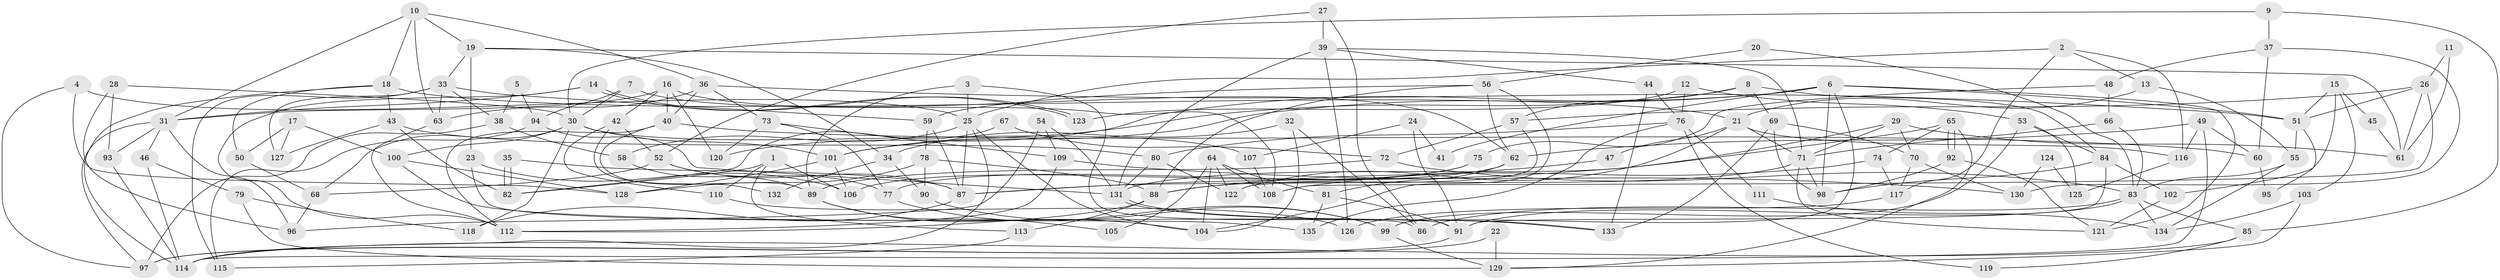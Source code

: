 // coarse degree distribution, {4: 0.23880597014925373, 5: 0.208955223880597, 2: 0.11940298507462686, 3: 0.14925373134328357, 6: 0.029850746268656716, 9: 0.05970149253731343, 12: 0.014925373134328358, 7: 0.05970149253731343, 8: 0.07462686567164178, 11: 0.029850746268656716, 10: 0.014925373134328358}
// Generated by graph-tools (version 1.1) at 2025/54/03/04/25 21:54:22]
// undirected, 135 vertices, 270 edges
graph export_dot {
graph [start="1"]
  node [color=gray90,style=filled];
  1;
  2;
  3;
  4;
  5;
  6;
  7;
  8;
  9;
  10;
  11;
  12;
  13;
  14;
  15;
  16;
  17;
  18;
  19;
  20;
  21;
  22;
  23;
  24;
  25;
  26;
  27;
  28;
  29;
  30;
  31;
  32;
  33;
  34;
  35;
  36;
  37;
  38;
  39;
  40;
  41;
  42;
  43;
  44;
  45;
  46;
  47;
  48;
  49;
  50;
  51;
  52;
  53;
  54;
  55;
  56;
  57;
  58;
  59;
  60;
  61;
  62;
  63;
  64;
  65;
  66;
  67;
  68;
  69;
  70;
  71;
  72;
  73;
  74;
  75;
  76;
  77;
  78;
  79;
  80;
  81;
  82;
  83;
  84;
  85;
  86;
  87;
  88;
  89;
  90;
  91;
  92;
  93;
  94;
  95;
  96;
  97;
  98;
  99;
  100;
  101;
  102;
  103;
  104;
  105;
  106;
  107;
  108;
  109;
  110;
  111;
  112;
  113;
  114;
  115;
  116;
  117;
  118;
  119;
  120;
  121;
  122;
  123;
  124;
  125;
  126;
  127;
  128;
  129;
  130;
  131;
  132;
  133;
  134;
  135;
  1 -- 110;
  1 -- 113;
  1 -- 82;
  1 -- 106;
  2 -- 117;
  2 -- 116;
  2 -- 13;
  2 -- 25;
  3 -- 89;
  3 -- 25;
  3 -- 86;
  4 -- 97;
  4 -- 25;
  4 -- 128;
  5 -- 38;
  5 -- 94;
  6 -- 121;
  6 -- 98;
  6 -- 41;
  6 -- 51;
  6 -- 99;
  6 -- 101;
  6 -- 120;
  7 -- 30;
  7 -- 108;
  7 -- 94;
  8 -- 57;
  8 -- 69;
  8 -- 84;
  8 -- 101;
  9 -- 85;
  9 -- 30;
  9 -- 37;
  10 -- 36;
  10 -- 31;
  10 -- 18;
  10 -- 19;
  10 -- 63;
  11 -- 61;
  11 -- 26;
  12 -- 53;
  12 -- 76;
  12 -- 123;
  13 -- 55;
  13 -- 21;
  14 -- 123;
  14 -- 123;
  14 -- 112;
  14 -- 31;
  15 -- 102;
  15 -- 103;
  15 -- 45;
  15 -- 51;
  16 -- 31;
  16 -- 62;
  16 -- 40;
  16 -- 42;
  16 -- 120;
  17 -- 100;
  17 -- 127;
  17 -- 50;
  18 -- 50;
  18 -- 21;
  18 -- 43;
  18 -- 114;
  19 -- 34;
  19 -- 23;
  19 -- 33;
  19 -- 61;
  20 -- 56;
  20 -- 83;
  21 -- 47;
  21 -- 71;
  21 -- 116;
  21 -- 122;
  22 -- 129;
  22 -- 97;
  23 -- 106;
  23 -- 91;
  24 -- 107;
  24 -- 91;
  24 -- 41;
  25 -- 114;
  25 -- 58;
  25 -- 87;
  25 -- 104;
  26 -- 57;
  26 -- 51;
  26 -- 61;
  26 -- 108;
  27 -- 52;
  27 -- 39;
  27 -- 86;
  28 -- 30;
  28 -- 93;
  28 -- 96;
  29 -- 61;
  29 -- 71;
  29 -- 70;
  29 -- 131;
  30 -- 68;
  30 -- 101;
  30 -- 100;
  30 -- 107;
  30 -- 118;
  31 -- 96;
  31 -- 46;
  31 -- 93;
  31 -- 97;
  32 -- 86;
  32 -- 104;
  32 -- 34;
  33 -- 63;
  33 -- 38;
  33 -- 59;
  33 -- 115;
  33 -- 127;
  34 -- 90;
  34 -- 132;
  35 -- 87;
  35 -- 82;
  35 -- 82;
  36 -- 51;
  36 -- 40;
  36 -- 63;
  36 -- 73;
  37 -- 130;
  37 -- 48;
  37 -- 60;
  38 -- 58;
  38 -- 97;
  39 -- 131;
  39 -- 71;
  39 -- 44;
  39 -- 126;
  40 -- 112;
  40 -- 60;
  40 -- 89;
  42 -- 52;
  42 -- 110;
  42 -- 132;
  43 -- 82;
  43 -- 80;
  43 -- 127;
  44 -- 76;
  44 -- 133;
  45 -- 61;
  46 -- 79;
  46 -- 114;
  47 -- 88;
  48 -- 66;
  48 -- 75;
  49 -- 60;
  49 -- 114;
  49 -- 62;
  49 -- 116;
  50 -- 68;
  51 -- 55;
  51 -- 95;
  52 -- 77;
  52 -- 87;
  52 -- 68;
  53 -- 99;
  53 -- 84;
  53 -- 125;
  54 -- 131;
  54 -- 109;
  54 -- 96;
  55 -- 83;
  55 -- 134;
  56 -- 62;
  56 -- 59;
  56 -- 88;
  56 -- 104;
  57 -- 122;
  57 -- 72;
  58 -- 89;
  59 -- 87;
  59 -- 78;
  60 -- 95;
  62 -- 81;
  62 -- 77;
  63 -- 112;
  64 -- 104;
  64 -- 122;
  64 -- 81;
  64 -- 105;
  64 -- 108;
  65 -- 87;
  65 -- 92;
  65 -- 92;
  65 -- 74;
  65 -- 129;
  66 -- 83;
  66 -- 71;
  67 -- 82;
  67 -- 72;
  68 -- 96;
  69 -- 133;
  69 -- 98;
  69 -- 70;
  70 -- 117;
  70 -- 130;
  71 -- 88;
  71 -- 98;
  71 -- 121;
  72 -- 83;
  72 -- 89;
  73 -- 120;
  73 -- 77;
  73 -- 109;
  74 -- 108;
  74 -- 117;
  75 -- 106;
  75 -- 87;
  76 -- 80;
  76 -- 135;
  76 -- 111;
  76 -- 119;
  77 -- 99;
  78 -- 128;
  78 -- 88;
  78 -- 90;
  79 -- 118;
  79 -- 129;
  80 -- 131;
  80 -- 122;
  81 -- 91;
  81 -- 135;
  83 -- 91;
  83 -- 86;
  83 -- 85;
  83 -- 134;
  84 -- 91;
  84 -- 98;
  84 -- 102;
  85 -- 114;
  85 -- 119;
  87 -- 118;
  88 -- 112;
  88 -- 113;
  89 -- 104;
  89 -- 105;
  90 -- 99;
  91 -- 97;
  92 -- 98;
  92 -- 121;
  93 -- 114;
  94 -- 131;
  94 -- 115;
  99 -- 129;
  100 -- 128;
  100 -- 135;
  101 -- 106;
  101 -- 128;
  102 -- 121;
  103 -- 134;
  103 -- 129;
  107 -- 108;
  109 -- 112;
  109 -- 130;
  110 -- 126;
  111 -- 134;
  113 -- 115;
  116 -- 125;
  117 -- 126;
  124 -- 130;
  124 -- 125;
  131 -- 133;
  131 -- 133;
}
